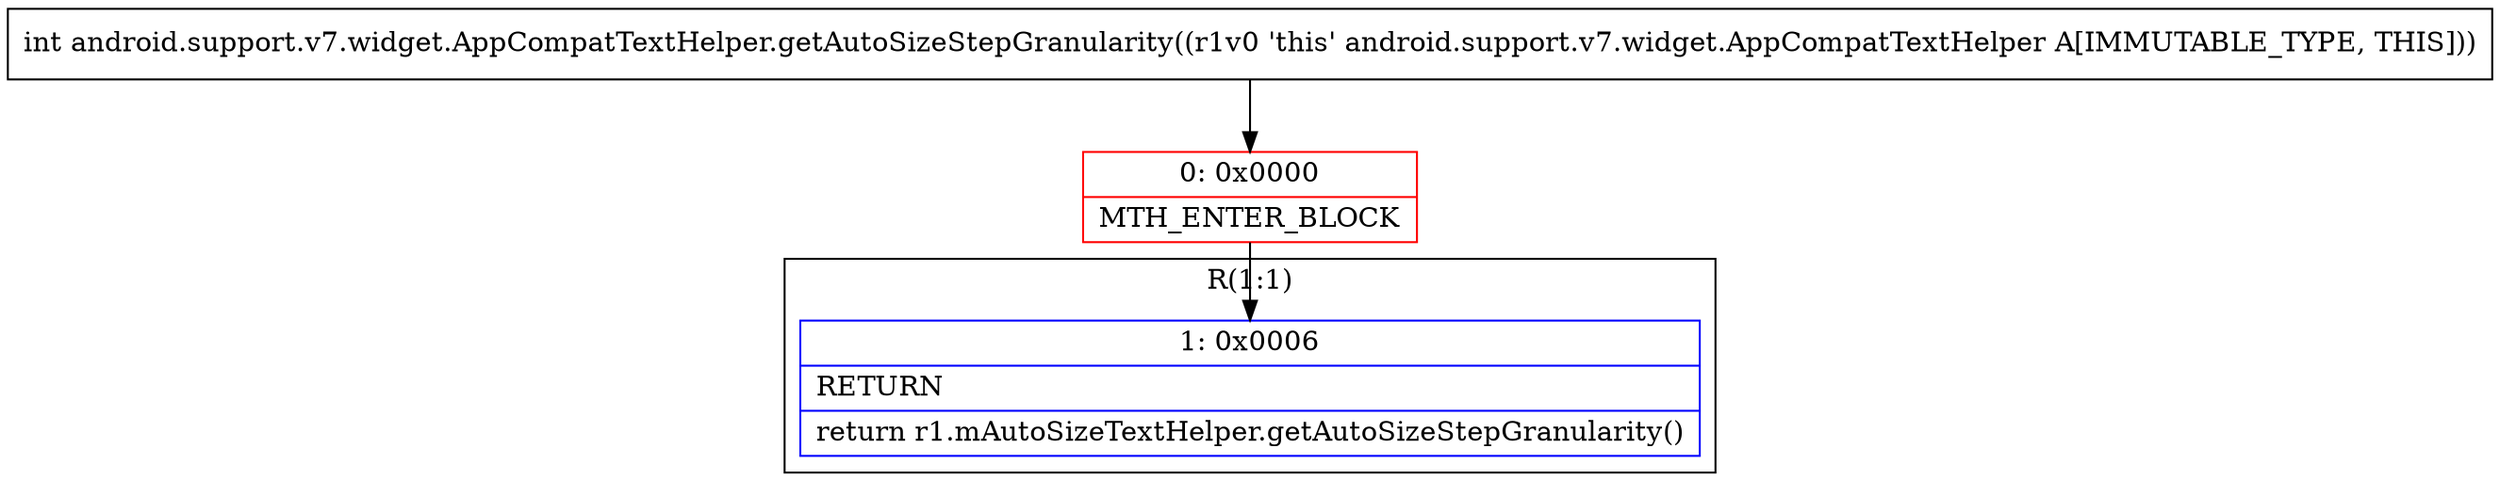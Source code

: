 digraph "CFG forandroid.support.v7.widget.AppCompatTextHelper.getAutoSizeStepGranularity()I" {
subgraph cluster_Region_1336710352 {
label = "R(1:1)";
node [shape=record,color=blue];
Node_1 [shape=record,label="{1\:\ 0x0006|RETURN\l|return r1.mAutoSizeTextHelper.getAutoSizeStepGranularity()\l}"];
}
Node_0 [shape=record,color=red,label="{0\:\ 0x0000|MTH_ENTER_BLOCK\l}"];
MethodNode[shape=record,label="{int android.support.v7.widget.AppCompatTextHelper.getAutoSizeStepGranularity((r1v0 'this' android.support.v7.widget.AppCompatTextHelper A[IMMUTABLE_TYPE, THIS])) }"];
MethodNode -> Node_0;
Node_0 -> Node_1;
}

